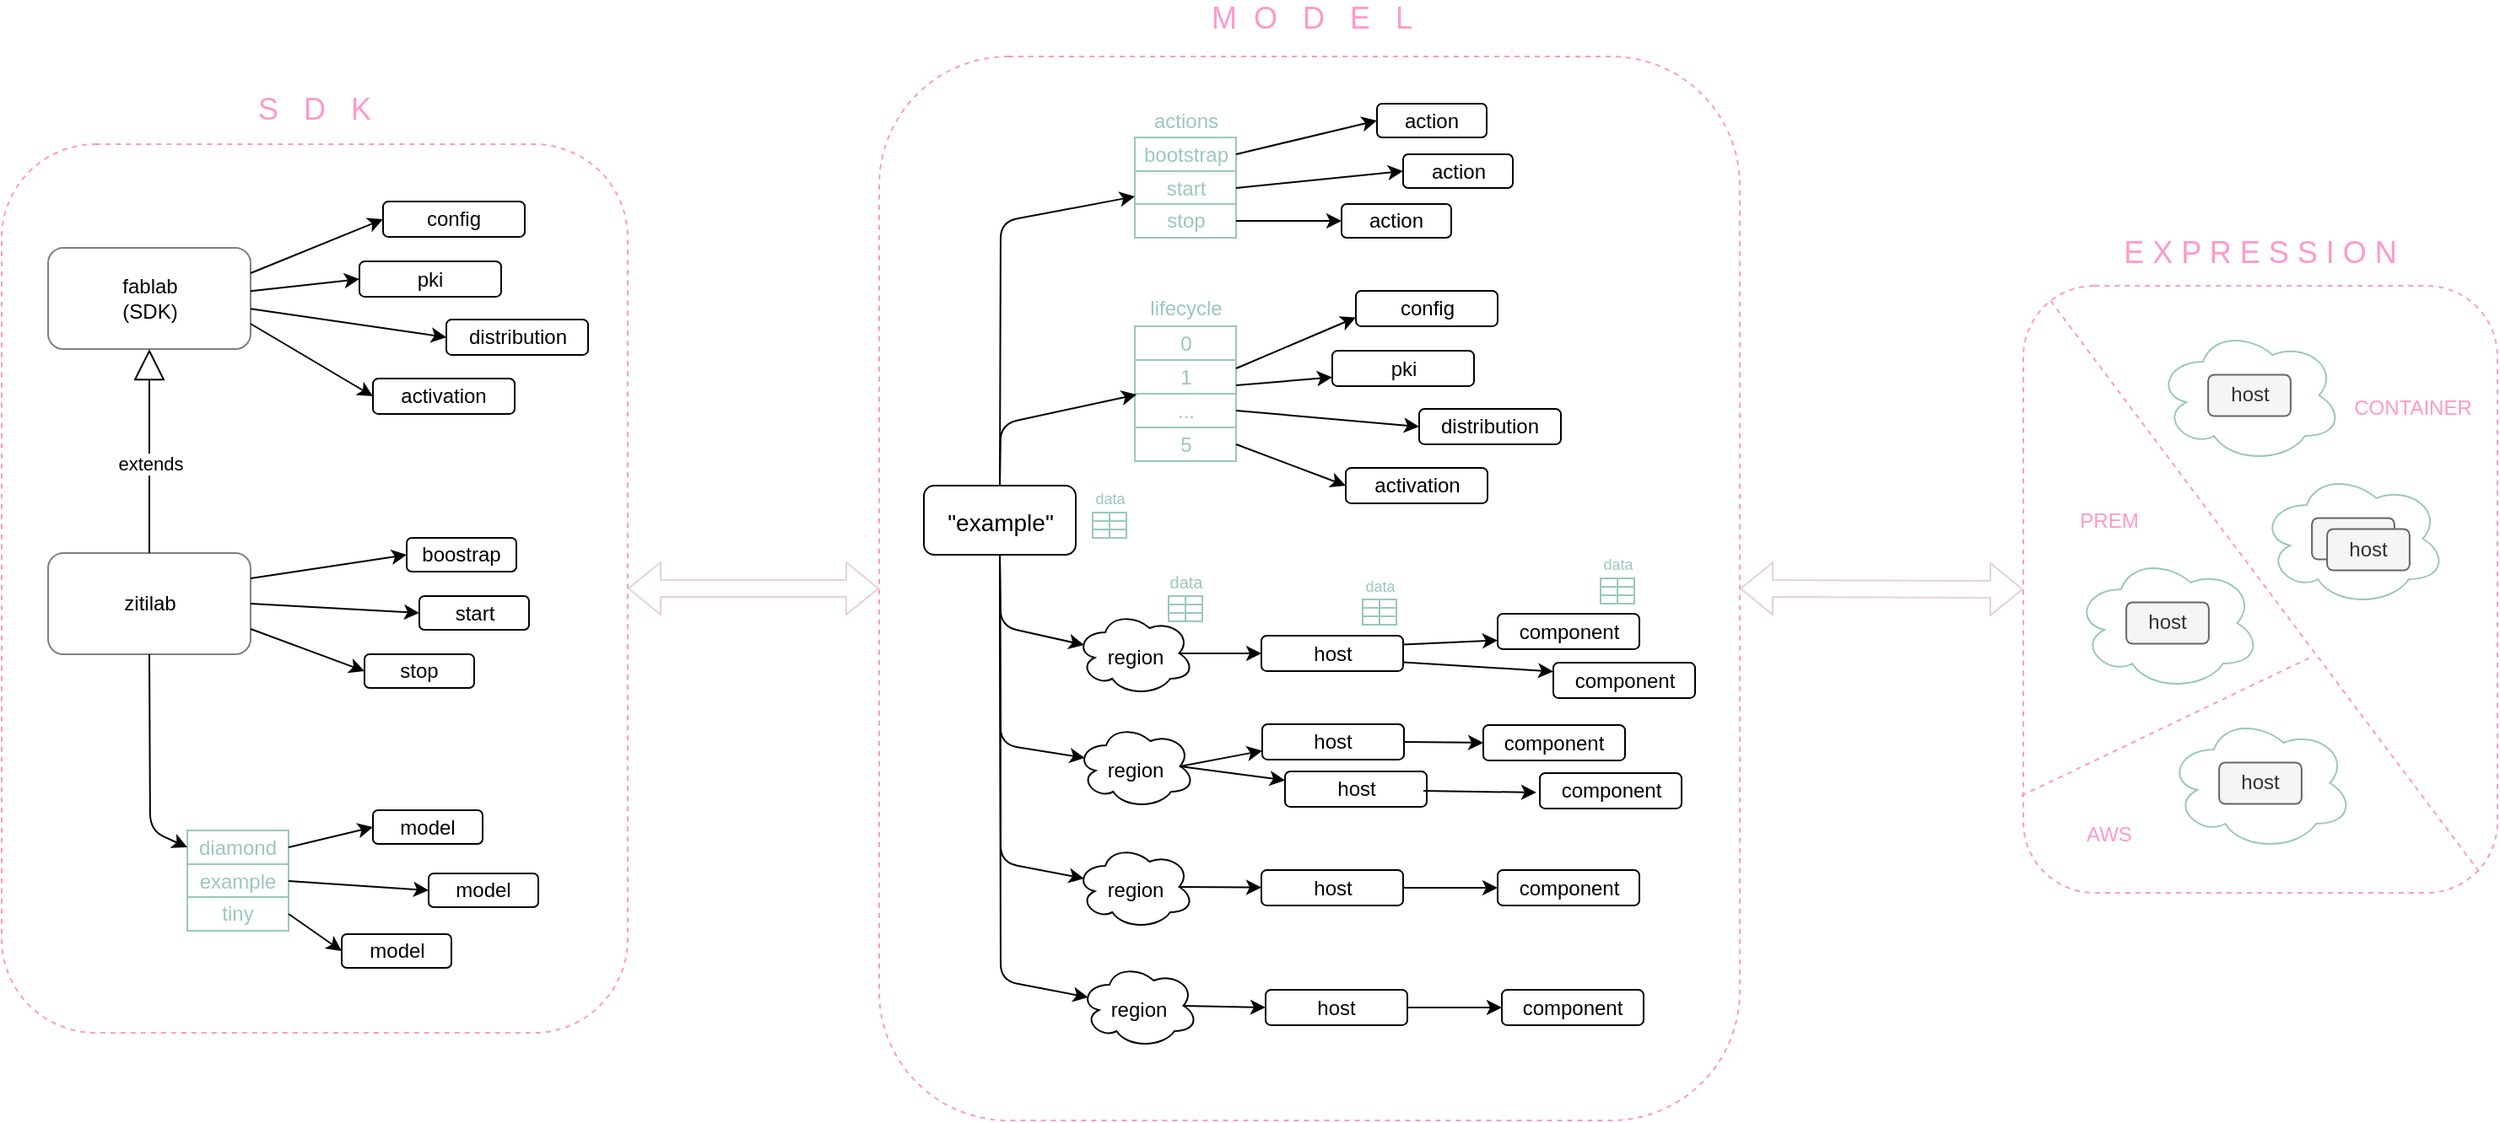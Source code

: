 <mxfile version="11.2.4" type="device" pages="1"><diagram id="MlGvasQy9JDvbN56VK6x" name="Page-1"><mxGraphModel dx="2592" dy="1670" grid="1" gridSize="10" guides="1" tooltips="1" connect="1" arrows="1" fold="1" page="1" pageScale="1" pageWidth="1700" pageHeight="1100" math="0" shadow="0"><root><mxCell id="0"/><mxCell id="1" parent="0"/><mxCell id="FKqovKs2tmkgEAomlLet-187" value="" style="rounded=1;whiteSpace=wrap;html=1;strokeColor=#FF99CC;fillColor=none;fontColor=#333333;dashed=1;" vertex="1" parent="1"><mxGeometry x="110" y="296.5" width="371" height="527" as="geometry"/></mxCell><mxCell id="FKqovKs2tmkgEAomlLet-35" value="" style="rounded=1;whiteSpace=wrap;html=1;strokeColor=#FF99CC;fillColor=none;fontColor=#333333;dashed=1;" vertex="1" parent="1"><mxGeometry x="630" y="244.5" width="510" height="631" as="geometry"/></mxCell><mxCell id="FKqovKs2tmkgEAomlLet-24" value="" style="rounded=1;whiteSpace=wrap;html=1;strokeColor=#FF99CC;fillColor=none;fontColor=#333333;dashed=1;" vertex="1" parent="1"><mxGeometry x="1308" y="380.5" width="281" height="360" as="geometry"/></mxCell><mxCell id="FKqovKs2tmkgEAomlLet-11" value="" style="group" vertex="1" connectable="0" parent="1"><mxGeometry x="1387" y="405.5" width="110" height="80" as="geometry"/></mxCell><mxCell id="FKqovKs2tmkgEAomlLet-5" value="" style="ellipse;shape=cloud;whiteSpace=wrap;html=1;strokeColor=#9AC7BF;" vertex="1" parent="FKqovKs2tmkgEAomlLet-11"><mxGeometry width="110" height="80" as="geometry"/></mxCell><mxCell id="FKqovKs2tmkgEAomlLet-1" value="host" style="rounded=1;whiteSpace=wrap;html=1;fillColor=#f5f5f5;strokeColor=#666666;fontColor=#333333;" vertex="1" parent="FKqovKs2tmkgEAomlLet-11"><mxGeometry x="30.556" y="27.692" width="48.889" height="24.615" as="geometry"/></mxCell><mxCell id="FKqovKs2tmkgEAomlLet-16" value="" style="group" vertex="1" connectable="0" parent="1"><mxGeometry x="1448.5" y="490.5" width="110" height="80" as="geometry"/></mxCell><mxCell id="FKqovKs2tmkgEAomlLet-17" value="" style="ellipse;shape=cloud;whiteSpace=wrap;html=1;strokeColor=#9AC7BF;" vertex="1" parent="FKqovKs2tmkgEAomlLet-16"><mxGeometry width="110" height="80" as="geometry"/></mxCell><mxCell id="FKqovKs2tmkgEAomlLet-18" value="host" style="rounded=1;whiteSpace=wrap;html=1;fillColor=#f5f5f5;strokeColor=#666666;fontColor=#333333;" vertex="1" parent="FKqovKs2tmkgEAomlLet-16"><mxGeometry x="30.556" y="27.692" width="48.889" height="24.615" as="geometry"/></mxCell><mxCell id="FKqovKs2tmkgEAomlLet-22" value="host" style="rounded=1;whiteSpace=wrap;html=1;fillColor=#f5f5f5;strokeColor=#666666;fontColor=#333333;" vertex="1" parent="FKqovKs2tmkgEAomlLet-16"><mxGeometry x="39.556" y="34.192" width="48.889" height="24.615" as="geometry"/></mxCell><mxCell id="FKqovKs2tmkgEAomlLet-19" value="" style="group" vertex="1" connectable="0" parent="1"><mxGeometry x="1338.5" y="540.5" width="110" height="80" as="geometry"/></mxCell><mxCell id="FKqovKs2tmkgEAomlLet-20" value="" style="ellipse;shape=cloud;whiteSpace=wrap;html=1;strokeColor=#9AC7BF;" vertex="1" parent="FKqovKs2tmkgEAomlLet-19"><mxGeometry width="110" height="80" as="geometry"/></mxCell><mxCell id="FKqovKs2tmkgEAomlLet-21" value="host" style="rounded=1;whiteSpace=wrap;html=1;fillColor=#f5f5f5;strokeColor=#666666;fontColor=#333333;" vertex="1" parent="FKqovKs2tmkgEAomlLet-19"><mxGeometry x="30.556" y="27.692" width="48.889" height="24.615" as="geometry"/></mxCell><mxCell id="FKqovKs2tmkgEAomlLet-25" value="" style="group" vertex="1" connectable="0" parent="1"><mxGeometry x="1393.5" y="635.5" width="110" height="80" as="geometry"/></mxCell><mxCell id="FKqovKs2tmkgEAomlLet-26" value="" style="ellipse;shape=cloud;whiteSpace=wrap;html=1;strokeColor=#9AC7BF;" vertex="1" parent="FKqovKs2tmkgEAomlLet-25"><mxGeometry width="110" height="80" as="geometry"/></mxCell><mxCell id="FKqovKs2tmkgEAomlLet-27" value="host" style="rounded=1;whiteSpace=wrap;html=1;fillColor=#f5f5f5;strokeColor=#666666;fontColor=#333333;" vertex="1" parent="FKqovKs2tmkgEAomlLet-25"><mxGeometry x="30.556" y="27.692" width="48.889" height="24.615" as="geometry"/></mxCell><mxCell id="FKqovKs2tmkgEAomlLet-33" value="E X P R E S S I O N" style="text;html=1;strokeColor=none;fillColor=none;align=center;verticalAlign=middle;whiteSpace=wrap;rounded=0;dashed=1;fontColor=#FF99CC;fontSize=18;" vertex="1" parent="1"><mxGeometry x="1323" y="351" width="251" height="20" as="geometry"/></mxCell><mxCell id="FKqovKs2tmkgEAomlLet-36" value="M&amp;nbsp; O&amp;nbsp; &amp;nbsp;D&amp;nbsp; &amp;nbsp;E&amp;nbsp; &amp;nbsp;L" style="text;html=1;strokeColor=none;fillColor=none;align=center;verticalAlign=middle;whiteSpace=wrap;rounded=0;dashed=1;fontColor=#FF99CC;fontSize=18;" vertex="1" parent="1"><mxGeometry x="760.5" y="212" width="251" height="20" as="geometry"/></mxCell><mxCell id="FKqovKs2tmkgEAomlLet-37" value="&lt;font color=&quot;#000000&quot; style=&quot;font-size: 12px&quot;&gt;region&lt;/font&gt;" style="ellipse;shape=cloud;whiteSpace=wrap;html=1;strokeColor=#000000;fillColor=none;fontSize=18;fontColor=#FF99CC;" vertex="1" parent="1"><mxGeometry x="746.5" y="573.5" width="70" height="50" as="geometry"/></mxCell><mxCell id="FKqovKs2tmkgEAomlLet-40" value="&lt;font color=&quot;#000000&quot; style=&quot;font-size: 14px&quot;&gt;&quot;example&quot;&lt;br&gt;&lt;/font&gt;" style="rounded=1;whiteSpace=wrap;html=1;strokeColor=#000000;fillColor=none;fontSize=18;fontColor=#FF99CC;" vertex="1" parent="1"><mxGeometry x="656.5" y="499" width="90" height="41" as="geometry"/></mxCell><mxCell id="FKqovKs2tmkgEAomlLet-43" value="" style="endArrow=classic;html=1;fontSize=18;fontColor=#FF99CC;exitX=0.5;exitY=1;exitDx=0;exitDy=0;entryX=0.07;entryY=0.4;entryDx=0;entryDy=0;entryPerimeter=0;" edge="1" parent="1" source="FKqovKs2tmkgEAomlLet-40" target="FKqovKs2tmkgEAomlLet-37"><mxGeometry width="50" height="50" relative="1" as="geometry"><mxPoint x="390" y="592.5" as="sourcePoint"/><mxPoint x="440" y="542.5" as="targetPoint"/><Array as="points"><mxPoint x="702" y="582.5"/></Array></mxGeometry></mxCell><mxCell id="FKqovKs2tmkgEAomlLet-44" value="&lt;font color=&quot;#000000&quot; style=&quot;font-size: 12px&quot;&gt;region&lt;/font&gt;" style="ellipse;shape=cloud;whiteSpace=wrap;html=1;strokeColor=#000000;fillColor=none;fontSize=18;fontColor=#FF99CC;" vertex="1" parent="1"><mxGeometry x="747" y="640.5" width="70" height="50" as="geometry"/></mxCell><mxCell id="FKqovKs2tmkgEAomlLet-45" value="&lt;font color=&quot;#000000&quot; style=&quot;font-size: 12px&quot;&gt;region&lt;/font&gt;" style="ellipse;shape=cloud;whiteSpace=wrap;html=1;strokeColor=#000000;fillColor=none;fontSize=18;fontColor=#FF99CC;" vertex="1" parent="1"><mxGeometry x="746.5" y="712" width="70" height="50" as="geometry"/></mxCell><mxCell id="FKqovKs2tmkgEAomlLet-46" value="&lt;font color=&quot;#000000&quot; style=&quot;font-size: 12px&quot;&gt;region&lt;/font&gt;" style="ellipse;shape=cloud;whiteSpace=wrap;html=1;strokeColor=#000000;fillColor=none;fontSize=18;fontColor=#FF99CC;" vertex="1" parent="1"><mxGeometry x="749" y="782.5" width="70" height="50" as="geometry"/></mxCell><mxCell id="FKqovKs2tmkgEAomlLet-49" value="" style="endArrow=classic;html=1;fontSize=18;fontColor=#FF99CC;exitX=0.875;exitY=0.5;exitDx=0;exitDy=0;exitPerimeter=0;entryX=0;entryY=0.5;entryDx=0;entryDy=0;" edge="1" parent="1" source="FKqovKs2tmkgEAomlLet-37" target="FKqovKs2tmkgEAomlLet-51"><mxGeometry width="50" height="50" relative="1" as="geometry"><mxPoint x="810" y="512.5" as="sourcePoint"/><mxPoint x="840" y="445.829" as="targetPoint"/></mxGeometry></mxCell><mxCell id="FKqovKs2tmkgEAomlLet-51" value="host" style="rounded=1;whiteSpace=wrap;html=1;" vertex="1" parent="1"><mxGeometry x="856.5" y="588" width="84" height="21" as="geometry"/></mxCell><mxCell id="FKqovKs2tmkgEAomlLet-52" value="component" style="rounded=1;whiteSpace=wrap;html=1;" vertex="1" parent="1"><mxGeometry x="996.5" y="575" width="84" height="21" as="geometry"/></mxCell><mxCell id="FKqovKs2tmkgEAomlLet-53" value="" style="endArrow=classic;html=1;entryX=0;entryY=0.75;entryDx=0;entryDy=0;exitX=1;exitY=0.25;exitDx=0;exitDy=0;" edge="1" parent="1" source="FKqovKs2tmkgEAomlLet-51" target="FKqovKs2tmkgEAomlLet-52"><mxGeometry width="50" height="50" relative="1" as="geometry"><mxPoint x="610" y="952.5" as="sourcePoint"/><mxPoint x="660" y="902.5" as="targetPoint"/></mxGeometry></mxCell><mxCell id="FKqovKs2tmkgEAomlLet-54" value="component" style="rounded=1;whiteSpace=wrap;html=1;" vertex="1" parent="1"><mxGeometry x="1029.5" y="604" width="84" height="21" as="geometry"/></mxCell><mxCell id="FKqovKs2tmkgEAomlLet-55" value="" style="endArrow=classic;html=1;entryX=0;entryY=0.25;entryDx=0;entryDy=0;exitX=1;exitY=0.75;exitDx=0;exitDy=0;" edge="1" parent="1" source="FKqovKs2tmkgEAomlLet-51" target="FKqovKs2tmkgEAomlLet-54"><mxGeometry width="50" height="50" relative="1" as="geometry"><mxPoint x="610" y="952.5" as="sourcePoint"/><mxPoint x="660" y="902.5" as="targetPoint"/></mxGeometry></mxCell><mxCell id="FKqovKs2tmkgEAomlLet-64" value="" style="group" vertex="1" connectable="0" parent="1"><mxGeometry x="746.5" y="496" width="40" height="34" as="geometry"/></mxCell><mxCell id="FKqovKs2tmkgEAomlLet-56" value="" style="rounded=0;whiteSpace=wrap;html=1;gradientColor=#ffffff;strokeColor=#9AC7BF;" vertex="1" parent="FKqovKs2tmkgEAomlLet-64"><mxGeometry x="10" y="19" width="10" height="5" as="geometry"/></mxCell><mxCell id="FKqovKs2tmkgEAomlLet-57" value="" style="rounded=0;whiteSpace=wrap;html=1;strokeColor=#9AC7BF;" vertex="1" parent="FKqovKs2tmkgEAomlLet-64"><mxGeometry x="20" y="19" width="10" height="5" as="geometry"/></mxCell><mxCell id="FKqovKs2tmkgEAomlLet-58" value="" style="rounded=0;whiteSpace=wrap;html=1;strokeColor=#9AC7BF;" vertex="1" parent="FKqovKs2tmkgEAomlLet-64"><mxGeometry x="10" y="24" width="10" height="5" as="geometry"/></mxCell><mxCell id="FKqovKs2tmkgEAomlLet-59" value="" style="rounded=0;whiteSpace=wrap;html=1;strokeColor=#9AC7BF;" vertex="1" parent="FKqovKs2tmkgEAomlLet-64"><mxGeometry x="20" y="24" width="10" height="5" as="geometry"/></mxCell><mxCell id="FKqovKs2tmkgEAomlLet-60" value="" style="rounded=0;whiteSpace=wrap;html=1;strokeColor=#9AC7BF;" vertex="1" parent="FKqovKs2tmkgEAomlLet-64"><mxGeometry x="10" y="29" width="10" height="5" as="geometry"/></mxCell><mxCell id="FKqovKs2tmkgEAomlLet-61" value="" style="rounded=0;whiteSpace=wrap;html=1;strokeColor=#9AC7BF;" vertex="1" parent="FKqovKs2tmkgEAomlLet-64"><mxGeometry x="20" y="29" width="10" height="5" as="geometry"/></mxCell><mxCell id="FKqovKs2tmkgEAomlLet-62" value="&lt;font style=&quot;font-size: 9px&quot; color=&quot;#9ac7bf&quot;&gt;data&lt;/font&gt;" style="text;html=1;strokeColor=none;fillColor=none;align=center;verticalAlign=middle;whiteSpace=wrap;rounded=0;" vertex="1" parent="FKqovKs2tmkgEAomlLet-64"><mxGeometry width="40" height="20" as="geometry"/></mxCell><mxCell id="FKqovKs2tmkgEAomlLet-75" value="" style="group" vertex="1" connectable="0" parent="1"><mxGeometry x="791.5" y="545.5" width="40" height="34" as="geometry"/></mxCell><mxCell id="FKqovKs2tmkgEAomlLet-76" value="" style="rounded=0;whiteSpace=wrap;html=1;gradientColor=#ffffff;strokeColor=#9AC7BF;" vertex="1" parent="FKqovKs2tmkgEAomlLet-75"><mxGeometry x="10" y="19" width="10" height="5" as="geometry"/></mxCell><mxCell id="FKqovKs2tmkgEAomlLet-77" value="" style="rounded=0;whiteSpace=wrap;html=1;strokeColor=#9AC7BF;" vertex="1" parent="FKqovKs2tmkgEAomlLet-75"><mxGeometry x="20" y="19" width="10" height="5" as="geometry"/></mxCell><mxCell id="FKqovKs2tmkgEAomlLet-78" value="" style="rounded=0;whiteSpace=wrap;html=1;strokeColor=#9AC7BF;" vertex="1" parent="FKqovKs2tmkgEAomlLet-75"><mxGeometry x="10" y="24" width="10" height="5" as="geometry"/></mxCell><mxCell id="FKqovKs2tmkgEAomlLet-79" value="" style="rounded=0;whiteSpace=wrap;html=1;strokeColor=#9AC7BF;" vertex="1" parent="FKqovKs2tmkgEAomlLet-75"><mxGeometry x="20" y="24" width="10" height="5" as="geometry"/></mxCell><mxCell id="FKqovKs2tmkgEAomlLet-80" value="" style="rounded=0;whiteSpace=wrap;html=1;strokeColor=#9AC7BF;" vertex="1" parent="FKqovKs2tmkgEAomlLet-75"><mxGeometry x="10" y="29" width="10" height="5" as="geometry"/></mxCell><mxCell id="FKqovKs2tmkgEAomlLet-81" value="" style="rounded=0;whiteSpace=wrap;html=1;strokeColor=#9AC7BF;" vertex="1" parent="FKqovKs2tmkgEAomlLet-75"><mxGeometry x="20" y="29" width="10" height="5" as="geometry"/></mxCell><mxCell id="FKqovKs2tmkgEAomlLet-82" value="&lt;font color=&quot;#9ac7bf&quot; size=&quot;1&quot;&gt;data&lt;/font&gt;" style="text;html=1;strokeColor=none;fillColor=none;align=center;verticalAlign=middle;whiteSpace=wrap;rounded=0;" vertex="1" parent="FKqovKs2tmkgEAomlLet-75"><mxGeometry width="40" height="20" as="geometry"/></mxCell><mxCell id="FKqovKs2tmkgEAomlLet-83" value="" style="group" vertex="1" connectable="0" parent="1"><mxGeometry x="906.5" y="547.5" width="40" height="34" as="geometry"/></mxCell><mxCell id="FKqovKs2tmkgEAomlLet-84" value="" style="rounded=0;whiteSpace=wrap;html=1;gradientColor=#ffffff;strokeColor=#9AC7BF;" vertex="1" parent="FKqovKs2tmkgEAomlLet-83"><mxGeometry x="10" y="19" width="10" height="5" as="geometry"/></mxCell><mxCell id="FKqovKs2tmkgEAomlLet-85" value="" style="rounded=0;whiteSpace=wrap;html=1;strokeColor=#9AC7BF;" vertex="1" parent="FKqovKs2tmkgEAomlLet-83"><mxGeometry x="20" y="19" width="10" height="5" as="geometry"/></mxCell><mxCell id="FKqovKs2tmkgEAomlLet-86" value="" style="rounded=0;whiteSpace=wrap;html=1;strokeColor=#9AC7BF;" vertex="1" parent="FKqovKs2tmkgEAomlLet-83"><mxGeometry x="10" y="24" width="10" height="5" as="geometry"/></mxCell><mxCell id="FKqovKs2tmkgEAomlLet-87" value="" style="rounded=0;whiteSpace=wrap;html=1;strokeColor=#9AC7BF;" vertex="1" parent="FKqovKs2tmkgEAomlLet-83"><mxGeometry x="20" y="24" width="10" height="5" as="geometry"/></mxCell><mxCell id="FKqovKs2tmkgEAomlLet-88" value="" style="rounded=0;whiteSpace=wrap;html=1;strokeColor=#9AC7BF;" vertex="1" parent="FKqovKs2tmkgEAomlLet-83"><mxGeometry x="10" y="29" width="10" height="5" as="geometry"/></mxCell><mxCell id="FKqovKs2tmkgEAomlLet-89" value="" style="rounded=0;whiteSpace=wrap;html=1;strokeColor=#9AC7BF;" vertex="1" parent="FKqovKs2tmkgEAomlLet-83"><mxGeometry x="20" y="29" width="10" height="5" as="geometry"/></mxCell><mxCell id="FKqovKs2tmkgEAomlLet-90" value="&lt;font style=&quot;font-size: 9px&quot; color=&quot;#9ac7bf&quot;&gt;data&lt;/font&gt;" style="text;html=1;strokeColor=none;fillColor=none;align=center;verticalAlign=middle;whiteSpace=wrap;rounded=0;" vertex="1" parent="FKqovKs2tmkgEAomlLet-83"><mxGeometry width="40" height="20" as="geometry"/></mxCell><mxCell id="FKqovKs2tmkgEAomlLet-99" value="" style="group" vertex="1" connectable="0" parent="1"><mxGeometry x="1047.5" y="535" width="40" height="34" as="geometry"/></mxCell><mxCell id="FKqovKs2tmkgEAomlLet-100" value="" style="rounded=0;whiteSpace=wrap;html=1;gradientColor=#ffffff;strokeColor=#9AC7BF;" vertex="1" parent="FKqovKs2tmkgEAomlLet-99"><mxGeometry x="10" y="19" width="10" height="5" as="geometry"/></mxCell><mxCell id="FKqovKs2tmkgEAomlLet-101" value="" style="rounded=0;whiteSpace=wrap;html=1;strokeColor=#9AC7BF;" vertex="1" parent="FKqovKs2tmkgEAomlLet-99"><mxGeometry x="20" y="19" width="10" height="5" as="geometry"/></mxCell><mxCell id="FKqovKs2tmkgEAomlLet-102" value="" style="rounded=0;whiteSpace=wrap;html=1;strokeColor=#9AC7BF;" vertex="1" parent="FKqovKs2tmkgEAomlLet-99"><mxGeometry x="10" y="24" width="10" height="5" as="geometry"/></mxCell><mxCell id="FKqovKs2tmkgEAomlLet-103" value="" style="rounded=0;whiteSpace=wrap;html=1;strokeColor=#9AC7BF;" vertex="1" parent="FKqovKs2tmkgEAomlLet-99"><mxGeometry x="20" y="24" width="10" height="5" as="geometry"/></mxCell><mxCell id="FKqovKs2tmkgEAomlLet-104" value="" style="rounded=0;whiteSpace=wrap;html=1;strokeColor=#9AC7BF;" vertex="1" parent="FKqovKs2tmkgEAomlLet-99"><mxGeometry x="10" y="29" width="10" height="5" as="geometry"/></mxCell><mxCell id="FKqovKs2tmkgEAomlLet-105" value="" style="rounded=0;whiteSpace=wrap;html=1;strokeColor=#9AC7BF;" vertex="1" parent="FKqovKs2tmkgEAomlLet-99"><mxGeometry x="20" y="29" width="10" height="5" as="geometry"/></mxCell><mxCell id="FKqovKs2tmkgEAomlLet-106" value="&lt;font style=&quot;font-size: 9px&quot; color=&quot;#9ac7bf&quot;&gt;data&lt;/font&gt;" style="text;html=1;strokeColor=none;fillColor=none;align=center;verticalAlign=middle;whiteSpace=wrap;rounded=0;" vertex="1" parent="FKqovKs2tmkgEAomlLet-99"><mxGeometry width="40" height="20" as="geometry"/></mxCell><mxCell id="FKqovKs2tmkgEAomlLet-113" value="host" style="rounded=1;whiteSpace=wrap;html=1;" vertex="1" parent="1"><mxGeometry x="857" y="640.5" width="84" height="21" as="geometry"/></mxCell><mxCell id="FKqovKs2tmkgEAomlLet-114" value="" style="endArrow=classic;html=1;fontSize=18;fontColor=#FF99CC;exitX=0.875;exitY=0.5;exitDx=0;exitDy=0;exitPerimeter=0;entryX=0;entryY=0.75;entryDx=0;entryDy=0;" edge="1" parent="1" source="FKqovKs2tmkgEAomlLet-44" target="FKqovKs2tmkgEAomlLet-113"><mxGeometry width="50" height="50" relative="1" as="geometry"><mxPoint x="768.25" y="531" as="sourcePoint"/><mxPoint x="817" y="531" as="targetPoint"/></mxGeometry></mxCell><mxCell id="FKqovKs2tmkgEAomlLet-115" value="component" style="rounded=1;whiteSpace=wrap;html=1;" vertex="1" parent="1"><mxGeometry x="988" y="641" width="84" height="21" as="geometry"/></mxCell><mxCell id="FKqovKs2tmkgEAomlLet-116" value="" style="endArrow=classic;html=1;entryX=0;entryY=0.5;entryDx=0;entryDy=0;exitX=1;exitY=0.5;exitDx=0;exitDy=0;" edge="1" parent="1" source="FKqovKs2tmkgEAomlLet-113" target="FKqovKs2tmkgEAomlLet-115"><mxGeometry width="50" height="50" relative="1" as="geometry"><mxPoint x="908" y="516.75" as="sourcePoint"/><mxPoint x="964" y="526.25" as="targetPoint"/></mxGeometry></mxCell><mxCell id="FKqovKs2tmkgEAomlLet-117" value="host" style="rounded=1;whiteSpace=wrap;html=1;" vertex="1" parent="1"><mxGeometry x="870.5" y="668.5" width="84" height="21" as="geometry"/></mxCell><mxCell id="FKqovKs2tmkgEAomlLet-118" value="component" style="rounded=1;whiteSpace=wrap;html=1;" vertex="1" parent="1"><mxGeometry x="1021.5" y="669.5" width="84" height="21" as="geometry"/></mxCell><mxCell id="FKqovKs2tmkgEAomlLet-119" value="" style="endArrow=classic;html=1;fontSize=18;fontColor=#FF99CC;exitX=0.875;exitY=0.5;exitDx=0;exitDy=0;exitPerimeter=0;entryX=0;entryY=0.25;entryDx=0;entryDy=0;" edge="1" parent="1" source="FKqovKs2tmkgEAomlLet-44" target="FKqovKs2tmkgEAomlLet-117"><mxGeometry width="50" height="50" relative="1" as="geometry"><mxPoint x="773.75" y="591.5" as="sourcePoint"/><mxPoint x="822.5" y="572" as="targetPoint"/></mxGeometry></mxCell><mxCell id="FKqovKs2tmkgEAomlLet-120" value="" style="endArrow=classic;html=1;exitX=1;exitY=0.5;exitDx=0;exitDy=0;entryX=0;entryY=0.5;entryDx=0;entryDy=0;" edge="1" parent="1"><mxGeometry width="50" height="50" relative="1" as="geometry"><mxPoint x="952.5" y="680" as="sourcePoint"/><mxPoint x="1019.5" y="681" as="targetPoint"/></mxGeometry></mxCell><mxCell id="FKqovKs2tmkgEAomlLet-122" value="host" style="rounded=1;whiteSpace=wrap;html=1;" vertex="1" parent="1"><mxGeometry x="856.5" y="727" width="84" height="21" as="geometry"/></mxCell><mxCell id="FKqovKs2tmkgEAomlLet-125" value="" style="endArrow=classic;html=1;fontSize=18;fontColor=#FF99CC;exitX=0.875;exitY=0.5;exitDx=0;exitDy=0;exitPerimeter=0;" edge="1" parent="1" source="FKqovKs2tmkgEAomlLet-45" target="FKqovKs2tmkgEAomlLet-122"><mxGeometry width="50" height="50" relative="1" as="geometry"><mxPoint x="770.75" y="637.5" as="sourcePoint"/><mxPoint x="819.5" y="653.75" as="targetPoint"/></mxGeometry></mxCell><mxCell id="FKqovKs2tmkgEAomlLet-126" value="component" style="rounded=1;whiteSpace=wrap;html=1;" vertex="1" parent="1"><mxGeometry x="996.5" y="727" width="84" height="21" as="geometry"/></mxCell><mxCell id="FKqovKs2tmkgEAomlLet-128" value="" style="endArrow=classic;html=1;exitX=1;exitY=0.5;exitDx=0;exitDy=0;entryX=0;entryY=0.5;entryDx=0;entryDy=0;" edge="1" parent="1" source="FKqovKs2tmkgEAomlLet-122" target="FKqovKs2tmkgEAomlLet-126"><mxGeometry width="50" height="50" relative="1" as="geometry"><mxPoint x="895" y="675.5" as="sourcePoint"/><mxPoint x="962" y="676.5" as="targetPoint"/></mxGeometry></mxCell><mxCell id="FKqovKs2tmkgEAomlLet-129" value="host" style="rounded=1;whiteSpace=wrap;html=1;" vertex="1" parent="1"><mxGeometry x="859" y="798" width="84" height="21" as="geometry"/></mxCell><mxCell id="FKqovKs2tmkgEAomlLet-130" value="component" style="rounded=1;whiteSpace=wrap;html=1;" vertex="1" parent="1"><mxGeometry x="999" y="798" width="84" height="21" as="geometry"/></mxCell><mxCell id="FKqovKs2tmkgEAomlLet-131" value="" style="endArrow=classic;html=1;fontSize=18;fontColor=#FF99CC;exitX=0.875;exitY=0.5;exitDx=0;exitDy=0;exitPerimeter=0;entryX=0;entryY=0.5;entryDx=0;entryDy=0;" edge="1" parent="1" source="FKqovKs2tmkgEAomlLet-46" target="FKqovKs2tmkgEAomlLet-129"><mxGeometry width="50" height="50" relative="1" as="geometry"><mxPoint x="780.75" y="748" as="sourcePoint"/><mxPoint x="829.5" y="748.269" as="targetPoint"/></mxGeometry></mxCell><mxCell id="FKqovKs2tmkgEAomlLet-132" value="" style="endArrow=classic;html=1;fontSize=18;fontColor=#FF99CC;exitX=1;exitY=0.5;exitDx=0;exitDy=0;entryX=0;entryY=0.5;entryDx=0;entryDy=0;" edge="1" parent="1" source="FKqovKs2tmkgEAomlLet-129" target="FKqovKs2tmkgEAomlLet-130"><mxGeometry width="50" height="50" relative="1" as="geometry"><mxPoint x="907.75" y="764" as="sourcePoint"/><mxPoint x="956.5" y="764.269" as="targetPoint"/></mxGeometry></mxCell><mxCell id="FKqovKs2tmkgEAomlLet-134" value="" style="endArrow=classic;html=1;exitX=0.5;exitY=1;exitDx=0;exitDy=0;entryX=0.07;entryY=0.4;entryDx=0;entryDy=0;entryPerimeter=0;" edge="1" parent="1" source="FKqovKs2tmkgEAomlLet-40" target="FKqovKs2tmkgEAomlLet-44"><mxGeometry width="50" height="50" relative="1" as="geometry"><mxPoint x="700" y="542.5" as="sourcePoint"/><mxPoint x="630" y="892.5" as="targetPoint"/><Array as="points"><mxPoint x="702" y="652.5"/></Array></mxGeometry></mxCell><mxCell id="FKqovKs2tmkgEAomlLet-135" value="" style="endArrow=classic;html=1;exitX=0.5;exitY=1;exitDx=0;exitDy=0;entryX=0.07;entryY=0.4;entryDx=0;entryDy=0;entryPerimeter=0;" edge="1" parent="1" source="FKqovKs2tmkgEAomlLet-40" target="FKqovKs2tmkgEAomlLet-45"><mxGeometry width="50" height="50" relative="1" as="geometry"><mxPoint x="430" y="662.5" as="sourcePoint"/><mxPoint x="480" y="612.5" as="targetPoint"/><Array as="points"><mxPoint x="702" y="722.5"/></Array></mxGeometry></mxCell><mxCell id="FKqovKs2tmkgEAomlLet-136" value="" style="endArrow=classic;html=1;exitX=0.5;exitY=1;exitDx=0;exitDy=0;entryX=0.07;entryY=0.4;entryDx=0;entryDy=0;entryPerimeter=0;" edge="1" parent="1" source="FKqovKs2tmkgEAomlLet-40" target="FKqovKs2tmkgEAomlLet-46"><mxGeometry width="50" height="50" relative="1" as="geometry"><mxPoint x="700" y="962.5" as="sourcePoint"/><mxPoint x="750" y="912.5" as="targetPoint"/><Array as="points"><mxPoint x="702" y="792.5"/></Array></mxGeometry></mxCell><mxCell id="FKqovKs2tmkgEAomlLet-137" value="&lt;font color=&quot;#9ac7bf&quot;&gt;0&lt;/font&gt;" style="rounded=0;whiteSpace=wrap;html=1;strokeColor=#9AC7BF;gradientColor=#ffffff;" vertex="1" parent="1"><mxGeometry x="781.5" y="404.5" width="60" height="20" as="geometry"/></mxCell><mxCell id="FKqovKs2tmkgEAomlLet-138" value="&lt;font color=&quot;#9ac7bf&quot;&gt;1&lt;/font&gt;" style="rounded=0;whiteSpace=wrap;html=1;strokeColor=#9AC7BF;gradientColor=#ffffff;" vertex="1" parent="1"><mxGeometry x="781.5" y="424.5" width="60" height="20" as="geometry"/></mxCell><mxCell id="FKqovKs2tmkgEAomlLet-139" value="&lt;font color=&quot;#9ac7bf&quot;&gt;...&lt;/font&gt;" style="rounded=0;whiteSpace=wrap;html=1;strokeColor=#9AC7BF;gradientColor=#ffffff;" vertex="1" parent="1"><mxGeometry x="781.5" y="444.5" width="60" height="20" as="geometry"/></mxCell><mxCell id="FKqovKs2tmkgEAomlLet-140" value="&lt;font color=&quot;#9ac7bf&quot;&gt;5&lt;/font&gt;" style="rounded=0;whiteSpace=wrap;html=1;strokeColor=#9AC7BF;gradientColor=#ffffff;" vertex="1" parent="1"><mxGeometry x="781.5" y="464.5" width="60" height="20" as="geometry"/></mxCell><mxCell id="FKqovKs2tmkgEAomlLet-143" value="" style="endArrow=classic;html=1;exitX=0.5;exitY=0;exitDx=0;exitDy=0;entryX=0.018;entryY=1.026;entryDx=0;entryDy=0;entryPerimeter=0;" edge="1" parent="1" source="FKqovKs2tmkgEAomlLet-40" target="FKqovKs2tmkgEAomlLet-138"><mxGeometry width="50" height="50" relative="1" as="geometry"><mxPoint x="580" y="942.5" as="sourcePoint"/><mxPoint x="630" y="892.5" as="targetPoint"/><Array as="points"><mxPoint x="702" y="462.5"/></Array></mxGeometry></mxCell><mxCell id="FKqovKs2tmkgEAomlLet-144" value="config" style="rounded=1;whiteSpace=wrap;html=1;" vertex="1" parent="1"><mxGeometry x="912.5" y="383.5" width="84" height="21" as="geometry"/></mxCell><mxCell id="FKqovKs2tmkgEAomlLet-145" value="pki" style="rounded=1;whiteSpace=wrap;html=1;" vertex="1" parent="1"><mxGeometry x="898.5" y="419" width="84" height="21" as="geometry"/></mxCell><mxCell id="FKqovKs2tmkgEAomlLet-146" value="distribution" style="rounded=1;whiteSpace=wrap;html=1;" vertex="1" parent="1"><mxGeometry x="950" y="453.5" width="84" height="21" as="geometry"/></mxCell><mxCell id="FKqovKs2tmkgEAomlLet-147" value="activation" style="rounded=1;whiteSpace=wrap;html=1;" vertex="1" parent="1"><mxGeometry x="906.5" y="488.5" width="84" height="21" as="geometry"/></mxCell><mxCell id="FKqovKs2tmkgEAomlLet-148" value="" style="endArrow=classic;html=1;exitX=1;exitY=0.25;exitDx=0;exitDy=0;entryX=0;entryY=0.75;entryDx=0;entryDy=0;" edge="1" parent="1" source="FKqovKs2tmkgEAomlLet-138" target="FKqovKs2tmkgEAomlLet-144"><mxGeometry width="50" height="50" relative="1" as="geometry"><mxPoint x="850" y="442.5" as="sourcePoint"/><mxPoint x="900" y="392.5" as="targetPoint"/></mxGeometry></mxCell><mxCell id="FKqovKs2tmkgEAomlLet-149" value="" style="endArrow=classic;html=1;exitX=1;exitY=0.75;exitDx=0;exitDy=0;entryX=0;entryY=0.75;entryDx=0;entryDy=0;" edge="1" parent="1" source="FKqovKs2tmkgEAomlLet-138" target="FKqovKs2tmkgEAomlLet-145"><mxGeometry width="50" height="50" relative="1" as="geometry"><mxPoint x="851.5" y="439.5" as="sourcePoint"/><mxPoint x="922.5" y="409.25" as="targetPoint"/></mxGeometry></mxCell><mxCell id="FKqovKs2tmkgEAomlLet-150" value="" style="endArrow=classic;html=1;exitX=1;exitY=0.5;exitDx=0;exitDy=0;entryX=0;entryY=0.5;entryDx=0;entryDy=0;" edge="1" parent="1" source="FKqovKs2tmkgEAomlLet-139" target="FKqovKs2tmkgEAomlLet-146"><mxGeometry width="50" height="50" relative="1" as="geometry"><mxPoint x="851.5" y="449.5" as="sourcePoint"/><mxPoint x="908.5" y="444.75" as="targetPoint"/></mxGeometry></mxCell><mxCell id="FKqovKs2tmkgEAomlLet-151" value="" style="endArrow=classic;html=1;exitX=1;exitY=0.5;exitDx=0;exitDy=0;entryX=0;entryY=0.5;entryDx=0;entryDy=0;" edge="1" parent="1" source="FKqovKs2tmkgEAomlLet-140" target="FKqovKs2tmkgEAomlLet-147"><mxGeometry width="50" height="50" relative="1" as="geometry"><mxPoint x="861.5" y="459.5" as="sourcePoint"/><mxPoint x="918.5" y="454.75" as="targetPoint"/></mxGeometry></mxCell><mxCell id="FKqovKs2tmkgEAomlLet-152" value="&lt;font color=&quot;#9ac7bf&quot;&gt;lifecycle&lt;/font&gt;" style="text;html=1;strokeColor=none;fillColor=none;align=center;verticalAlign=middle;whiteSpace=wrap;rounded=0;" vertex="1" parent="1"><mxGeometry x="791.5" y="383.5" width="40" height="20" as="geometry"/></mxCell><mxCell id="FKqovKs2tmkgEAomlLet-153" value="&lt;font color=&quot;#9ac7bf&quot;&gt;bootstrap&lt;/font&gt;" style="rounded=0;whiteSpace=wrap;html=1;strokeColor=#9AC7BF;gradientColor=#ffffff;" vertex="1" parent="1"><mxGeometry x="781.5" y="292.5" width="60" height="20" as="geometry"/></mxCell><mxCell id="FKqovKs2tmkgEAomlLet-154" value="&lt;font color=&quot;#9ac7bf&quot;&gt;start&lt;/font&gt;" style="rounded=0;whiteSpace=wrap;html=1;strokeColor=#9AC7BF;gradientColor=#ffffff;" vertex="1" parent="1"><mxGeometry x="781.5" y="312.5" width="60" height="20" as="geometry"/></mxCell><mxCell id="FKqovKs2tmkgEAomlLet-155" value="&lt;font color=&quot;#9ac7bf&quot;&gt;stop&lt;/font&gt;" style="rounded=0;whiteSpace=wrap;html=1;strokeColor=#9AC7BF;gradientColor=#ffffff;" vertex="1" parent="1"><mxGeometry x="781.5" y="332" width="60" height="20" as="geometry"/></mxCell><mxCell id="FKqovKs2tmkgEAomlLet-156" value="&lt;font color=&quot;#9ac7bf&quot;&gt;actions&lt;/font&gt;" style="text;html=1;strokeColor=none;fillColor=none;align=center;verticalAlign=middle;whiteSpace=wrap;rounded=0;" vertex="1" parent="1"><mxGeometry x="792" y="272.5" width="40" height="20" as="geometry"/></mxCell><mxCell id="FKqovKs2tmkgEAomlLet-157" value="action" style="rounded=1;whiteSpace=wrap;html=1;" vertex="1" parent="1"><mxGeometry x="925" y="272.5" width="65" height="20" as="geometry"/></mxCell><mxCell id="FKqovKs2tmkgEAomlLet-160" value="action" style="rounded=1;whiteSpace=wrap;html=1;" vertex="1" parent="1"><mxGeometry x="940.5" y="302.5" width="65" height="20" as="geometry"/></mxCell><mxCell id="FKqovKs2tmkgEAomlLet-161" value="action" style="rounded=1;whiteSpace=wrap;html=1;" vertex="1" parent="1"><mxGeometry x="904" y="332" width="65" height="20" as="geometry"/></mxCell><mxCell id="FKqovKs2tmkgEAomlLet-162" value="" style="endArrow=classic;html=1;exitX=1;exitY=0.5;exitDx=0;exitDy=0;entryX=0;entryY=0.5;entryDx=0;entryDy=0;" edge="1" parent="1" source="FKqovKs2tmkgEAomlLet-153" target="FKqovKs2tmkgEAomlLet-157"><mxGeometry width="50" height="50" relative="1" as="geometry"><mxPoint x="851.5" y="484.5" as="sourcePoint"/><mxPoint x="916.5" y="509" as="targetPoint"/></mxGeometry></mxCell><mxCell id="FKqovKs2tmkgEAomlLet-164" value="" style="endArrow=classic;html=1;exitX=1;exitY=0.5;exitDx=0;exitDy=0;entryX=0;entryY=0.5;entryDx=0;entryDy=0;" edge="1" parent="1" source="FKqovKs2tmkgEAomlLet-154" target="FKqovKs2tmkgEAomlLet-160"><mxGeometry width="50" height="50" relative="1" as="geometry"><mxPoint x="851.5" y="312.5" as="sourcePoint"/><mxPoint x="935" y="292.5" as="targetPoint"/></mxGeometry></mxCell><mxCell id="FKqovKs2tmkgEAomlLet-165" value="" style="endArrow=classic;html=1;exitX=1;exitY=0.5;exitDx=0;exitDy=0;entryX=0;entryY=0.5;entryDx=0;entryDy=0;" edge="1" parent="1" source="FKqovKs2tmkgEAomlLet-155" target="FKqovKs2tmkgEAomlLet-161"><mxGeometry width="50" height="50" relative="1" as="geometry"><mxPoint x="851.5" y="332.5" as="sourcePoint"/><mxPoint x="950.5" y="322.5" as="targetPoint"/></mxGeometry></mxCell><mxCell id="FKqovKs2tmkgEAomlLet-166" value="" style="endArrow=classic;html=1;exitX=0.5;exitY=0;exitDx=0;exitDy=0;entryX=0;entryY=0.75;entryDx=0;entryDy=0;" edge="1" parent="1" source="FKqovKs2tmkgEAomlLet-40" target="FKqovKs2tmkgEAomlLet-154"><mxGeometry width="50" height="50" relative="1" as="geometry"><mxPoint x="640" y="412.5" as="sourcePoint"/><mxPoint x="690" y="362.5" as="targetPoint"/><Array as="points"><mxPoint x="702" y="342.5"/></Array></mxGeometry></mxCell><mxCell id="FKqovKs2tmkgEAomlLet-167" value="" style="shape=flexArrow;endArrow=classic;startArrow=classic;html=1;exitX=1;exitY=0.5;exitDx=0;exitDy=0;entryX=0;entryY=0.5;entryDx=0;entryDy=0;strokeColor=#E6D0DE;" edge="1" parent="1" source="FKqovKs2tmkgEAomlLet-35" target="FKqovKs2tmkgEAomlLet-24"><mxGeometry width="50" height="50" relative="1" as="geometry"><mxPoint x="1490" y="922.5" as="sourcePoint"/><mxPoint x="1540" y="872.5" as="targetPoint"/></mxGeometry></mxCell><mxCell id="FKqovKs2tmkgEAomlLet-168" value="fablab&lt;br&gt;(SDK)" style="rounded=1;whiteSpace=wrap;html=1;strokeColor=#808080;gradientColor=#ffffff;" vertex="1" parent="1"><mxGeometry x="137.5" y="358" width="120" height="60" as="geometry"/></mxCell><mxCell id="FKqovKs2tmkgEAomlLet-169" value="zitilab" style="rounded=1;whiteSpace=wrap;html=1;strokeColor=#808080;gradientColor=#ffffff;" vertex="1" parent="1"><mxGeometry x="137.5" y="539" width="120" height="60" as="geometry"/></mxCell><mxCell id="FKqovKs2tmkgEAomlLet-171" value="boostrap" style="rounded=1;whiteSpace=wrap;html=1;" vertex="1" parent="1"><mxGeometry x="350" y="530" width="65" height="20" as="geometry"/></mxCell><mxCell id="FKqovKs2tmkgEAomlLet-172" value="start" style="rounded=1;whiteSpace=wrap;html=1;" vertex="1" parent="1"><mxGeometry x="357.5" y="564.5" width="65" height="20" as="geometry"/></mxCell><mxCell id="FKqovKs2tmkgEAomlLet-173" value="stop" style="rounded=1;whiteSpace=wrap;html=1;" vertex="1" parent="1"><mxGeometry x="325" y="599" width="65" height="20" as="geometry"/></mxCell><mxCell id="FKqovKs2tmkgEAomlLet-175" value="config" style="rounded=1;whiteSpace=wrap;html=1;" vertex="1" parent="1"><mxGeometry x="336" y="330.5" width="84" height="21" as="geometry"/></mxCell><mxCell id="FKqovKs2tmkgEAomlLet-176" value="pki" style="rounded=1;whiteSpace=wrap;html=1;" vertex="1" parent="1"><mxGeometry x="322" y="366" width="84" height="21" as="geometry"/></mxCell><mxCell id="FKqovKs2tmkgEAomlLet-177" value="distribution" style="rounded=1;whiteSpace=wrap;html=1;" vertex="1" parent="1"><mxGeometry x="373.5" y="400.5" width="84" height="21" as="geometry"/></mxCell><mxCell id="FKqovKs2tmkgEAomlLet-178" value="activation" style="rounded=1;whiteSpace=wrap;html=1;" vertex="1" parent="1"><mxGeometry x="330" y="435.5" width="84" height="21" as="geometry"/></mxCell><mxCell id="FKqovKs2tmkgEAomlLet-180" value="" style="endArrow=classic;html=1;exitX=1;exitY=0.25;exitDx=0;exitDy=0;entryX=0;entryY=0.5;entryDx=0;entryDy=0;" edge="1" parent="1" source="FKqovKs2tmkgEAomlLet-168" target="FKqovKs2tmkgEAomlLet-175"><mxGeometry width="50" height="50" relative="1" as="geometry"><mxPoint x="267.5" y="455.5" as="sourcePoint"/><mxPoint x="317.5" y="405.5" as="targetPoint"/></mxGeometry></mxCell><mxCell id="FKqovKs2tmkgEAomlLet-181" value="" style="endArrow=classic;html=1;exitX=1;exitY=0.428;exitDx=0;exitDy=0;entryX=0;entryY=0.5;entryDx=0;entryDy=0;exitPerimeter=0;" edge="1" parent="1" source="FKqovKs2tmkgEAomlLet-168" target="FKqovKs2tmkgEAomlLet-176"><mxGeometry width="50" height="50" relative="1" as="geometry"><mxPoint x="267.5" y="383" as="sourcePoint"/><mxPoint x="346" y="351" as="targetPoint"/></mxGeometry></mxCell><mxCell id="FKqovKs2tmkgEAomlLet-182" value="" style="endArrow=classic;html=1;exitX=1;exitY=0.602;exitDx=0;exitDy=0;entryX=0;entryY=0.5;entryDx=0;entryDy=0;exitPerimeter=0;" edge="1" parent="1" source="FKqovKs2tmkgEAomlLet-168" target="FKqovKs2tmkgEAomlLet-177"><mxGeometry width="50" height="50" relative="1" as="geometry"><mxPoint x="277.5" y="393" as="sourcePoint"/><mxPoint x="356" y="361" as="targetPoint"/></mxGeometry></mxCell><mxCell id="FKqovKs2tmkgEAomlLet-183" value="" style="endArrow=classic;html=1;exitX=1;exitY=0.75;exitDx=0;exitDy=0;entryX=0;entryY=0.5;entryDx=0;entryDy=0;" edge="1" parent="1" source="FKqovKs2tmkgEAomlLet-168" target="FKqovKs2tmkgEAomlLet-178"><mxGeometry width="50" height="50" relative="1" as="geometry"><mxPoint x="287.5" y="403" as="sourcePoint"/><mxPoint x="366" y="371" as="targetPoint"/></mxGeometry></mxCell><mxCell id="FKqovKs2tmkgEAomlLet-184" value="" style="endArrow=classic;html=1;exitX=1;exitY=0.25;exitDx=0;exitDy=0;entryX=0;entryY=0.5;entryDx=0;entryDy=0;" edge="1" parent="1" source="FKqovKs2tmkgEAomlLet-169" target="FKqovKs2tmkgEAomlLet-171"><mxGeometry width="50" height="50" relative="1" as="geometry"><mxPoint x="297.5" y="413" as="sourcePoint"/><mxPoint x="376" y="381" as="targetPoint"/></mxGeometry></mxCell><mxCell id="FKqovKs2tmkgEAomlLet-185" value="" style="endArrow=classic;html=1;exitX=1;exitY=0.5;exitDx=0;exitDy=0;entryX=0;entryY=0.5;entryDx=0;entryDy=0;" edge="1" parent="1" source="FKqovKs2tmkgEAomlLet-169" target="FKqovKs2tmkgEAomlLet-172"><mxGeometry width="50" height="50" relative="1" as="geometry"><mxPoint x="307.5" y="423" as="sourcePoint"/><mxPoint x="386" y="391" as="targetPoint"/></mxGeometry></mxCell><mxCell id="FKqovKs2tmkgEAomlLet-186" value="" style="endArrow=classic;html=1;exitX=1;exitY=0.75;exitDx=0;exitDy=0;entryX=0;entryY=0.5;entryDx=0;entryDy=0;" edge="1" parent="1" source="FKqovKs2tmkgEAomlLet-169" target="FKqovKs2tmkgEAomlLet-173"><mxGeometry width="50" height="50" relative="1" as="geometry"><mxPoint x="317.5" y="433" as="sourcePoint"/><mxPoint x="396" y="401" as="targetPoint"/></mxGeometry></mxCell><mxCell id="FKqovKs2tmkgEAomlLet-188" value="S&amp;nbsp; &amp;nbsp;D&amp;nbsp; &amp;nbsp;K" style="text;html=1;strokeColor=none;fillColor=none;align=center;verticalAlign=middle;whiteSpace=wrap;rounded=0;dashed=1;fontColor=#FF99CC;fontSize=18;" vertex="1" parent="1"><mxGeometry x="170" y="265.5" width="251" height="20" as="geometry"/></mxCell><mxCell id="FKqovKs2tmkgEAomlLet-189" value="" style="shape=flexArrow;endArrow=classic;startArrow=classic;html=1;exitX=1;exitY=0.5;exitDx=0;exitDy=0;entryX=0;entryY=0.5;entryDx=0;entryDy=0;strokeColor=#E6D0DE;" edge="1" parent="1" source="FKqovKs2tmkgEAomlLet-187" target="FKqovKs2tmkgEAomlLet-35"><mxGeometry width="50" height="50" relative="1" as="geometry"><mxPoint x="481" y="565" as="sourcePoint"/><mxPoint x="649" y="565.5" as="targetPoint"/></mxGeometry></mxCell><mxCell id="FKqovKs2tmkgEAomlLet-190" value="extends" style="endArrow=block;endSize=16;endFill=0;html=1;entryX=0.5;entryY=1;entryDx=0;entryDy=0;exitX=0.5;exitY=0;exitDx=0;exitDy=0;" edge="1" parent="1" source="FKqovKs2tmkgEAomlLet-169" target="FKqovKs2tmkgEAomlLet-168"><mxGeometry x="-0.124" width="160" relative="1" as="geometry"><mxPoint x="110" y="786" as="sourcePoint"/><mxPoint x="440" y="726" as="targetPoint"/><mxPoint as="offset"/></mxGeometry></mxCell><mxCell id="FKqovKs2tmkgEAomlLet-191" value="" style="endArrow=none;dashed=1;html=1;entryX=0.057;entryY=0.024;entryDx=0;entryDy=0;entryPerimeter=0;exitX=0.961;exitY=0.965;exitDx=0;exitDy=0;exitPerimeter=0;strokeColor=#FF99CC;" edge="1" parent="1" source="FKqovKs2tmkgEAomlLet-24" target="FKqovKs2tmkgEAomlLet-24"><mxGeometry width="50" height="50" relative="1" as="geometry"><mxPoint x="1660" y="880" as="sourcePoint"/><mxPoint x="440" y="900" as="targetPoint"/></mxGeometry></mxCell><mxCell id="FKqovKs2tmkgEAomlLet-192" value="" style="endArrow=none;dashed=1;html=1;strokeColor=#FF99CC;exitX=-0.004;exitY=0.84;exitDx=0;exitDy=0;exitPerimeter=0;" edge="1" parent="1" source="FKqovKs2tmkgEAomlLet-24"><mxGeometry width="50" height="50" relative="1" as="geometry"><mxPoint x="1500" y="930" as="sourcePoint"/><mxPoint x="1480" y="600" as="targetPoint"/></mxGeometry></mxCell><mxCell id="FKqovKs2tmkgEAomlLet-193" value="&lt;font color=&quot;#ff99cc&quot;&gt;AWS&lt;/font&gt;" style="text;html=1;strokeColor=none;fillColor=none;align=center;verticalAlign=middle;whiteSpace=wrap;rounded=0;" vertex="1" parent="1"><mxGeometry x="1338.5" y="695.5" width="40" height="20" as="geometry"/></mxCell><mxCell id="FKqovKs2tmkgEAomlLet-194" value="&lt;font color=&quot;#ff99cc&quot;&gt;PREM&lt;/font&gt;" style="text;html=1;strokeColor=none;fillColor=none;align=center;verticalAlign=middle;whiteSpace=wrap;rounded=0;" vertex="1" parent="1"><mxGeometry x="1338.5" y="509.5" width="40" height="20" as="geometry"/></mxCell><mxCell id="FKqovKs2tmkgEAomlLet-195" value="&lt;font color=&quot;#ff99cc&quot;&gt;CONTAINER&lt;/font&gt;" style="text;html=1;strokeColor=none;fillColor=none;align=center;verticalAlign=middle;whiteSpace=wrap;rounded=0;" vertex="1" parent="1"><mxGeometry x="1518.5" y="442.5" width="40" height="20" as="geometry"/></mxCell><mxCell id="FKqovKs2tmkgEAomlLet-199" value="&lt;font color=&quot;#9ac7bf&quot;&gt;diamond&lt;/font&gt;" style="rounded=0;whiteSpace=wrap;html=1;strokeColor=#9AC7BF;gradientColor=#ffffff;" vertex="1" parent="1"><mxGeometry x="220" y="703.5" width="60" height="20" as="geometry"/></mxCell><mxCell id="FKqovKs2tmkgEAomlLet-200" value="&lt;font color=&quot;#9ac7bf&quot;&gt;example&lt;/font&gt;" style="rounded=0;whiteSpace=wrap;html=1;strokeColor=#9AC7BF;gradientColor=#ffffff;" vertex="1" parent="1"><mxGeometry x="220" y="723.5" width="60" height="20" as="geometry"/></mxCell><mxCell id="FKqovKs2tmkgEAomlLet-201" value="&lt;font color=&quot;#9ac7bf&quot;&gt;tiny&lt;/font&gt;" style="rounded=0;whiteSpace=wrap;html=1;strokeColor=#9AC7BF;gradientColor=#ffffff;" vertex="1" parent="1"><mxGeometry x="220" y="743" width="60" height="20" as="geometry"/></mxCell><mxCell id="FKqovKs2tmkgEAomlLet-203" value="" style="endArrow=classic;html=1;exitX=0.5;exitY=1;exitDx=0;exitDy=0;entryX=0;entryY=0.5;entryDx=0;entryDy=0;" edge="1" parent="1" source="FKqovKs2tmkgEAomlLet-169" target="FKqovKs2tmkgEAomlLet-199"><mxGeometry width="50" height="50" relative="1" as="geometry"><mxPoint x="110" y="923.5" as="sourcePoint"/><mxPoint x="160" y="873.5" as="targetPoint"/><Array as="points"><mxPoint x="198" y="703.5"/></Array></mxGeometry></mxCell><mxCell id="FKqovKs2tmkgEAomlLet-204" value="model" style="rounded=1;whiteSpace=wrap;html=1;" vertex="1" parent="1"><mxGeometry x="330" y="691.5" width="65" height="20" as="geometry"/></mxCell><mxCell id="FKqovKs2tmkgEAomlLet-205" value="model" style="rounded=1;whiteSpace=wrap;html=1;" vertex="1" parent="1"><mxGeometry x="363" y="729" width="65" height="20" as="geometry"/></mxCell><mxCell id="FKqovKs2tmkgEAomlLet-206" value="model" style="rounded=1;whiteSpace=wrap;html=1;" vertex="1" parent="1"><mxGeometry x="311.5" y="765" width="65" height="20" as="geometry"/></mxCell><mxCell id="FKqovKs2tmkgEAomlLet-207" value="" style="endArrow=classic;html=1;exitX=1;exitY=0.5;exitDx=0;exitDy=0;entryX=0;entryY=0.5;entryDx=0;entryDy=0;" edge="1" parent="1" source="FKqovKs2tmkgEAomlLet-199" target="FKqovKs2tmkgEAomlLet-204"><mxGeometry width="50" height="50" relative="1" as="geometry"><mxPoint x="350" y="953.5" as="sourcePoint"/><mxPoint x="400" y="903.5" as="targetPoint"/></mxGeometry></mxCell><mxCell id="FKqovKs2tmkgEAomlLet-208" value="" style="endArrow=classic;html=1;exitX=1;exitY=0.5;exitDx=0;exitDy=0;entryX=0;entryY=0.5;entryDx=0;entryDy=0;" edge="1" parent="1" source="FKqovKs2tmkgEAomlLet-200" target="FKqovKs2tmkgEAomlLet-205"><mxGeometry width="50" height="50" relative="1" as="geometry"><mxPoint x="290" y="723.5" as="sourcePoint"/><mxPoint x="340" y="711.5" as="targetPoint"/></mxGeometry></mxCell><mxCell id="FKqovKs2tmkgEAomlLet-209" value="" style="endArrow=classic;html=1;exitX=1;exitY=0.5;exitDx=0;exitDy=0;entryX=0;entryY=0.5;entryDx=0;entryDy=0;" edge="1" parent="1" source="FKqovKs2tmkgEAomlLet-201" target="FKqovKs2tmkgEAomlLet-206"><mxGeometry width="50" height="50" relative="1" as="geometry"><mxPoint x="300" y="733.5" as="sourcePoint"/><mxPoint x="350" y="721.5" as="targetPoint"/></mxGeometry></mxCell></root></mxGraphModel></diagram></mxfile>